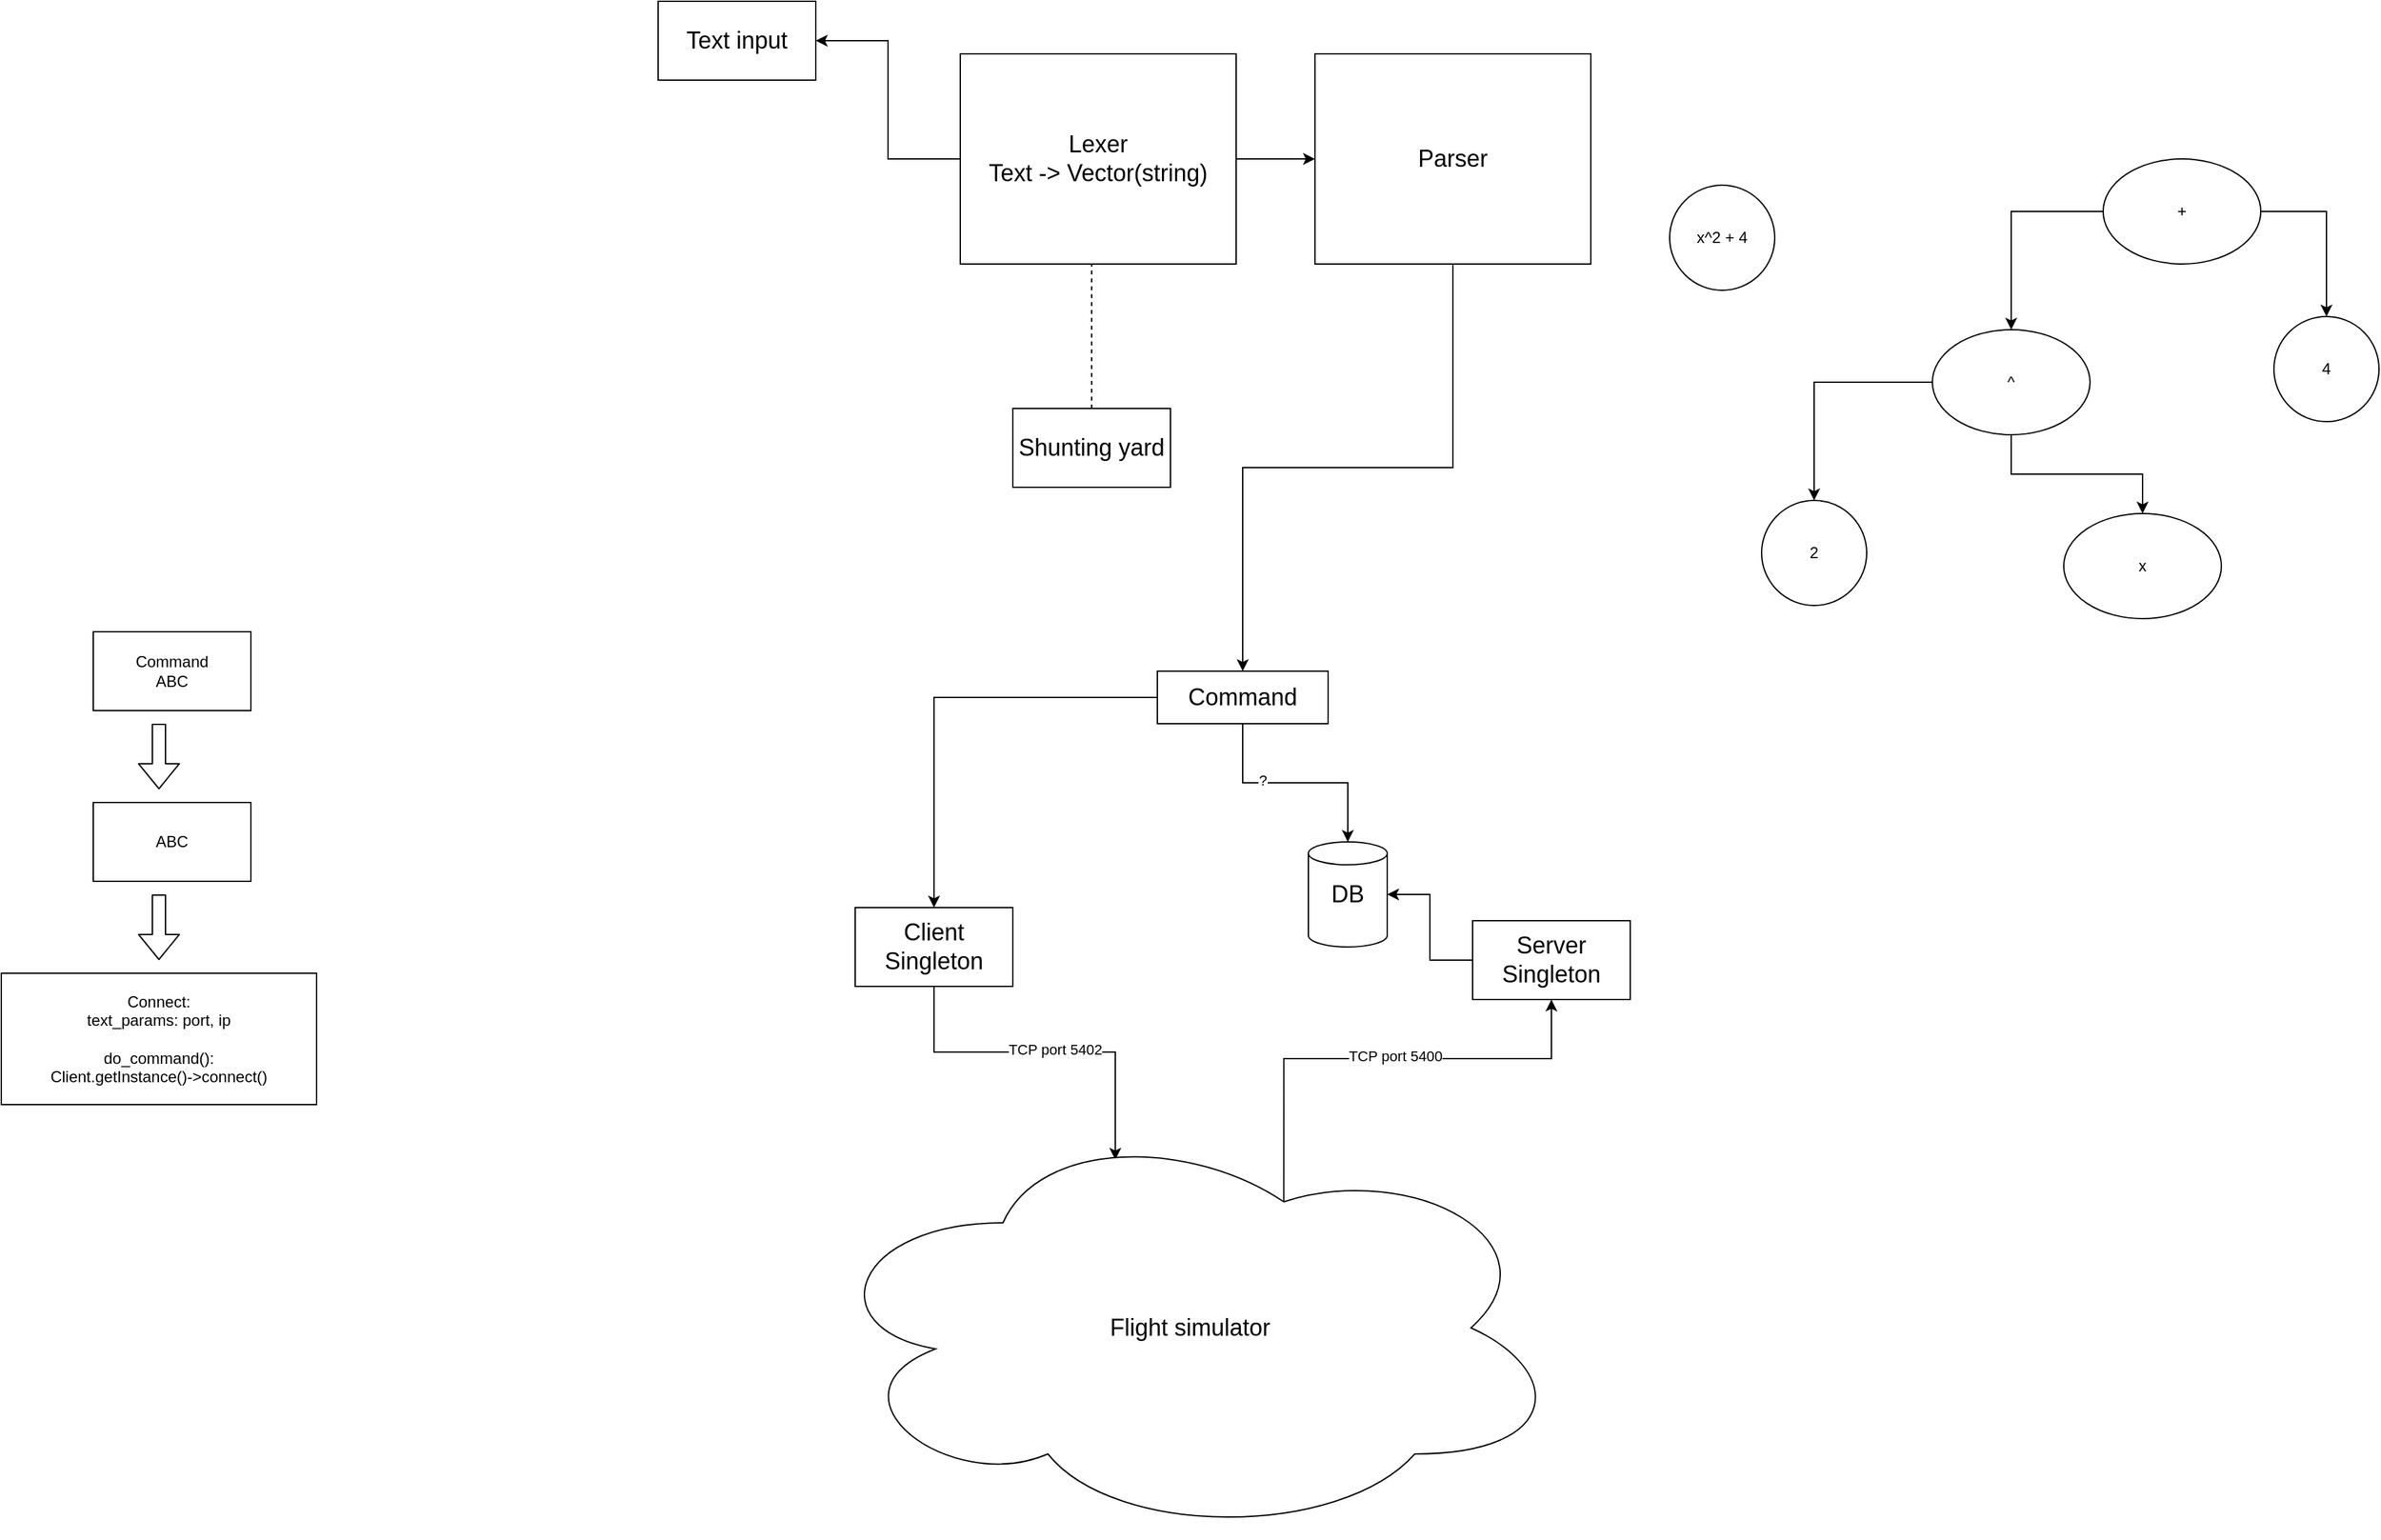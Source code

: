 <mxfile version="17.2.4" type="device"><diagram id="wTP9IqCI22Fa-R7242Q5" name="Page-1"><mxGraphModel dx="2085" dy="666" grid="1" gridSize="10" guides="1" tooltips="1" connect="1" arrows="1" fold="1" page="1" pageScale="1" pageWidth="850" pageHeight="1100" math="0" shadow="0"><root><mxCell id="0"/><mxCell id="1" parent="0"/><mxCell id="m6TQXj-dD49eoRMi8V2J-1" value="&lt;font style=&quot;font-size: 18px&quot;&gt;Text input&lt;/font&gt;" style="rounded=0;whiteSpace=wrap;html=1;" parent="1" vertex="1"><mxGeometry x="-70" y="90" width="120" height="60" as="geometry"/></mxCell><mxCell id="m6TQXj-dD49eoRMi8V2J-5" style="edgeStyle=orthogonalEdgeStyle;rounded=0;orthogonalLoop=1;jettySize=auto;html=1;entryX=0;entryY=0.5;entryDx=0;entryDy=0;" parent="1" source="m6TQXj-dD49eoRMi8V2J-2" target="m6TQXj-dD49eoRMi8V2J-4" edge="1"><mxGeometry relative="1" as="geometry"/></mxCell><mxCell id="m6TQXj-dD49eoRMi8V2J-27" style="edgeStyle=orthogonalEdgeStyle;rounded=0;orthogonalLoop=1;jettySize=auto;html=1;" parent="1" source="m6TQXj-dD49eoRMi8V2J-2" target="m6TQXj-dD49eoRMi8V2J-1" edge="1"><mxGeometry relative="1" as="geometry"/></mxCell><mxCell id="m6TQXj-dD49eoRMi8V2J-2" value="&lt;font style=&quot;font-size: 18px&quot;&gt;Lexer&lt;br&gt;Text -&amp;gt; Vector(string)&lt;/font&gt;" style="rounded=0;whiteSpace=wrap;html=1;" parent="1" vertex="1"><mxGeometry x="160" y="130" width="210" height="160" as="geometry"/></mxCell><mxCell id="m6TQXj-dD49eoRMi8V2J-7" style="edgeStyle=orthogonalEdgeStyle;rounded=0;orthogonalLoop=1;jettySize=auto;html=1;entryX=0.5;entryY=0;entryDx=0;entryDy=0;" parent="1" source="m6TQXj-dD49eoRMi8V2J-4" target="m6TQXj-dD49eoRMi8V2J-6" edge="1"><mxGeometry relative="1" as="geometry"/></mxCell><mxCell id="m6TQXj-dD49eoRMi8V2J-4" value="&lt;font style=&quot;font-size: 18px&quot;&gt;Parser&lt;/font&gt;" style="rounded=0;whiteSpace=wrap;html=1;" parent="1" vertex="1"><mxGeometry x="430" y="130" width="210" height="160" as="geometry"/></mxCell><mxCell id="m6TQXj-dD49eoRMi8V2J-10" style="edgeStyle=orthogonalEdgeStyle;rounded=0;orthogonalLoop=1;jettySize=auto;html=1;" parent="1" source="m6TQXj-dD49eoRMi8V2J-6" target="m6TQXj-dD49eoRMi8V2J-8" edge="1"><mxGeometry relative="1" as="geometry"/></mxCell><mxCell id="m6TQXj-dD49eoRMi8V2J-20" style="edgeStyle=orthogonalEdgeStyle;rounded=0;orthogonalLoop=1;jettySize=auto;html=1;" parent="1" source="m6TQXj-dD49eoRMi8V2J-6" target="m6TQXj-dD49eoRMi8V2J-16" edge="1"><mxGeometry relative="1" as="geometry"/></mxCell><mxCell id="m6TQXj-dD49eoRMi8V2J-26" value="?" style="edgeLabel;html=1;align=center;verticalAlign=middle;resizable=0;points=[];" parent="m6TQXj-dD49eoRMi8V2J-20" vertex="1" connectable="0"><mxGeometry x="-0.492" y="15" relative="1" as="geometry"><mxPoint as="offset"/></mxGeometry></mxCell><mxCell id="m6TQXj-dD49eoRMi8V2J-6" value="&lt;font style=&quot;font-size: 18px&quot;&gt;Command&lt;/font&gt;" style="rounded=0;whiteSpace=wrap;html=1;" parent="1" vertex="1"><mxGeometry x="310" y="600" width="130" height="40" as="geometry"/></mxCell><mxCell id="m6TQXj-dD49eoRMi8V2J-11" style="edgeStyle=orthogonalEdgeStyle;rounded=0;orthogonalLoop=1;jettySize=auto;html=1;entryX=0.4;entryY=0.1;entryDx=0;entryDy=0;entryPerimeter=0;" parent="1" source="m6TQXj-dD49eoRMi8V2J-8" target="m6TQXj-dD49eoRMi8V2J-9" edge="1"><mxGeometry relative="1" as="geometry"/></mxCell><mxCell id="m6TQXj-dD49eoRMi8V2J-12" value="TCP port 5402" style="edgeLabel;html=1;align=center;verticalAlign=middle;resizable=0;points=[];" parent="m6TQXj-dD49eoRMi8V2J-11" vertex="1" connectable="0"><mxGeometry x="0.052" y="2" relative="1" as="geometry"><mxPoint as="offset"/></mxGeometry></mxCell><mxCell id="m6TQXj-dD49eoRMi8V2J-8" value="&lt;font style=&quot;font-size: 18px&quot;&gt;Client&lt;br&gt;Singleton&lt;/font&gt;" style="rounded=0;whiteSpace=wrap;html=1;" parent="1" vertex="1"><mxGeometry x="80" y="780" width="120" height="60" as="geometry"/></mxCell><mxCell id="m6TQXj-dD49eoRMi8V2J-14" style="edgeStyle=orthogonalEdgeStyle;rounded=0;orthogonalLoop=1;jettySize=auto;html=1;entryX=0.5;entryY=1;entryDx=0;entryDy=0;exitX=0.625;exitY=0.2;exitDx=0;exitDy=0;exitPerimeter=0;" parent="1" source="m6TQXj-dD49eoRMi8V2J-9" target="m6TQXj-dD49eoRMi8V2J-13" edge="1"><mxGeometry relative="1" as="geometry"/></mxCell><mxCell id="m6TQXj-dD49eoRMi8V2J-15" value="TCP port 5400" style="edgeLabel;html=1;align=center;verticalAlign=middle;resizable=0;points=[];" parent="m6TQXj-dD49eoRMi8V2J-14" vertex="1" connectable="0"><mxGeometry x="0.078" y="2" relative="1" as="geometry"><mxPoint as="offset"/></mxGeometry></mxCell><mxCell id="m6TQXj-dD49eoRMi8V2J-9" value="&lt;font style=&quot;font-size: 18px&quot;&gt;Flight simulator&lt;/font&gt;" style="ellipse;shape=cloud;whiteSpace=wrap;html=1;" parent="1" vertex="1"><mxGeometry x="50" y="940" width="570" height="320" as="geometry"/></mxCell><mxCell id="m6TQXj-dD49eoRMi8V2J-17" style="edgeStyle=orthogonalEdgeStyle;rounded=0;orthogonalLoop=1;jettySize=auto;html=1;" parent="1" source="m6TQXj-dD49eoRMi8V2J-13" target="m6TQXj-dD49eoRMi8V2J-16" edge="1"><mxGeometry relative="1" as="geometry"/></mxCell><mxCell id="m6TQXj-dD49eoRMi8V2J-13" value="&lt;font style=&quot;font-size: 18px&quot;&gt;Server&lt;br&gt;Singleton&lt;/font&gt;" style="rounded=0;whiteSpace=wrap;html=1;" parent="1" vertex="1"><mxGeometry x="550" y="790" width="120" height="60" as="geometry"/></mxCell><mxCell id="m6TQXj-dD49eoRMi8V2J-16" value="&lt;font style=&quot;font-size: 18px&quot;&gt;DB&lt;/font&gt;" style="shape=cylinder2;whiteSpace=wrap;html=1;boundedLbl=1;backgroundOutline=1;size=8.706;" parent="1" vertex="1"><mxGeometry x="425" y="730" width="60" height="80" as="geometry"/></mxCell><mxCell id="m6TQXj-dD49eoRMi8V2J-21" value="Command&lt;br&gt;ABC" style="rounded=0;whiteSpace=wrap;html=1;" parent="1" vertex="1"><mxGeometry x="-500" y="570" width="120" height="60" as="geometry"/></mxCell><mxCell id="m6TQXj-dD49eoRMi8V2J-22" value="" style="shape=flexArrow;endArrow=classic;html=1;" parent="1" edge="1"><mxGeometry width="50" height="50" relative="1" as="geometry"><mxPoint x="-450" y="640" as="sourcePoint"/><mxPoint x="-450" y="690" as="targetPoint"/></mxGeometry></mxCell><mxCell id="m6TQXj-dD49eoRMi8V2J-23" value="ABC" style="rounded=0;whiteSpace=wrap;html=1;" parent="1" vertex="1"><mxGeometry x="-500" y="700" width="120" height="60" as="geometry"/></mxCell><mxCell id="m6TQXj-dD49eoRMi8V2J-24" value="Connect:&lt;br&gt;text_params: port, ip&lt;br&gt;&lt;br&gt;do_command():&lt;br&gt;Client.getInstance()-&amp;gt;connect()" style="rounded=0;whiteSpace=wrap;html=1;" parent="1" vertex="1"><mxGeometry x="-570" y="830" width="240" height="100" as="geometry"/></mxCell><mxCell id="m6TQXj-dD49eoRMi8V2J-25" value="" style="shape=flexArrow;endArrow=classic;html=1;" parent="1" edge="1"><mxGeometry width="50" height="50" relative="1" as="geometry"><mxPoint x="-450" y="770" as="sourcePoint"/><mxPoint x="-450" y="820" as="targetPoint"/></mxGeometry></mxCell><mxCell id="m6TQXj-dD49eoRMi8V2J-28" value="x^2 + 4" style="ellipse;whiteSpace=wrap;html=1;aspect=fixed;" parent="1" vertex="1"><mxGeometry x="700" y="230" width="80" height="80" as="geometry"/></mxCell><mxCell id="m6TQXj-dD49eoRMi8V2J-36" style="edgeStyle=orthogonalEdgeStyle;rounded=0;orthogonalLoop=1;jettySize=auto;html=1;" parent="1" source="m6TQXj-dD49eoRMi8V2J-29" target="m6TQXj-dD49eoRMi8V2J-33" edge="1"><mxGeometry relative="1" as="geometry"/></mxCell><mxCell id="m6TQXj-dD49eoRMi8V2J-37" style="edgeStyle=orthogonalEdgeStyle;rounded=0;orthogonalLoop=1;jettySize=auto;html=1;entryX=0.5;entryY=0;entryDx=0;entryDy=0;" parent="1" source="m6TQXj-dD49eoRMi8V2J-29" target="m6TQXj-dD49eoRMi8V2J-31" edge="1"><mxGeometry relative="1" as="geometry"/></mxCell><mxCell id="m6TQXj-dD49eoRMi8V2J-29" value="^" style="ellipse;whiteSpace=wrap;html=1;" parent="1" vertex="1"><mxGeometry x="900" y="340" width="120" height="80" as="geometry"/></mxCell><mxCell id="m6TQXj-dD49eoRMi8V2J-34" style="edgeStyle=orthogonalEdgeStyle;rounded=0;orthogonalLoop=1;jettySize=auto;html=1;entryX=0.5;entryY=0;entryDx=0;entryDy=0;" parent="1" source="m6TQXj-dD49eoRMi8V2J-30" target="m6TQXj-dD49eoRMi8V2J-32" edge="1"><mxGeometry relative="1" as="geometry"/></mxCell><mxCell id="m6TQXj-dD49eoRMi8V2J-35" style="edgeStyle=orthogonalEdgeStyle;rounded=0;orthogonalLoop=1;jettySize=auto;html=1;entryX=0.5;entryY=0;entryDx=0;entryDy=0;" parent="1" source="m6TQXj-dD49eoRMi8V2J-30" target="m6TQXj-dD49eoRMi8V2J-29" edge="1"><mxGeometry relative="1" as="geometry"/></mxCell><mxCell id="m6TQXj-dD49eoRMi8V2J-30" value="+" style="ellipse;whiteSpace=wrap;html=1;" parent="1" vertex="1"><mxGeometry x="1030" y="210" width="120" height="80" as="geometry"/></mxCell><mxCell id="m6TQXj-dD49eoRMi8V2J-31" value="x" style="ellipse;whiteSpace=wrap;html=1;" parent="1" vertex="1"><mxGeometry x="1000" y="480" width="120" height="80" as="geometry"/></mxCell><mxCell id="m6TQXj-dD49eoRMi8V2J-32" value="4" style="ellipse;whiteSpace=wrap;html=1;aspect=fixed;" parent="1" vertex="1"><mxGeometry x="1160" y="330" width="80" height="80" as="geometry"/></mxCell><mxCell id="m6TQXj-dD49eoRMi8V2J-33" value="2" style="ellipse;whiteSpace=wrap;html=1;aspect=fixed;" parent="1" vertex="1"><mxGeometry x="770" y="470" width="80" height="80" as="geometry"/></mxCell><mxCell id="m6TQXj-dD49eoRMi8V2J-38" value="" style="endArrow=none;dashed=1;html=1;" parent="1" edge="1"><mxGeometry width="50" height="50" relative="1" as="geometry"><mxPoint x="260" y="400" as="sourcePoint"/><mxPoint x="260" y="290" as="targetPoint"/></mxGeometry></mxCell><mxCell id="m6TQXj-dD49eoRMi8V2J-39" value="&lt;font style=&quot;font-size: 18px&quot;&gt;Shunting yard&lt;/font&gt;" style="rounded=0;whiteSpace=wrap;html=1;" parent="1" vertex="1"><mxGeometry x="200" y="400" width="120" height="60" as="geometry"/></mxCell></root></mxGraphModel></diagram></mxfile>